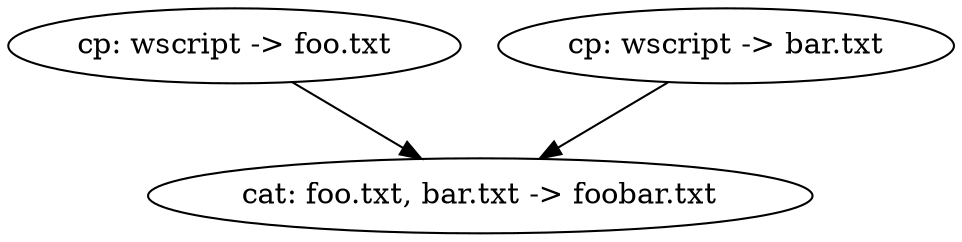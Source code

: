 digraph G {

	A [label="cp: wscript -> foo.txt"]
	B [label="cp: wscript -> bar.txt"]
	C [label="cat: foo.txt, bar.txt -> foobar.txt"]
	A -> C;
	B -> C;
}
